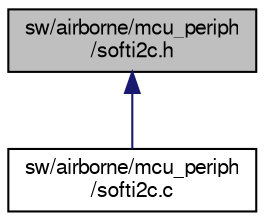 digraph "sw/airborne/mcu_periph/softi2c.h"
{
  edge [fontname="FreeSans",fontsize="10",labelfontname="FreeSans",labelfontsize="10"];
  node [fontname="FreeSans",fontsize="10",shape=record];
  Node1 [label="sw/airborne/mcu_periph\l/softi2c.h",height=0.2,width=0.4,color="black", fillcolor="grey75", style="filled", fontcolor="black"];
  Node1 -> Node2 [dir="back",color="midnightblue",fontsize="10",style="solid",fontname="FreeSans"];
  Node2 [label="sw/airborne/mcu_periph\l/softi2c.c",height=0.2,width=0.4,color="black", fillcolor="white", style="filled",URL="$softi2c_8c.html",tooltip="Platform-independent software I2C implementation. "];
}

